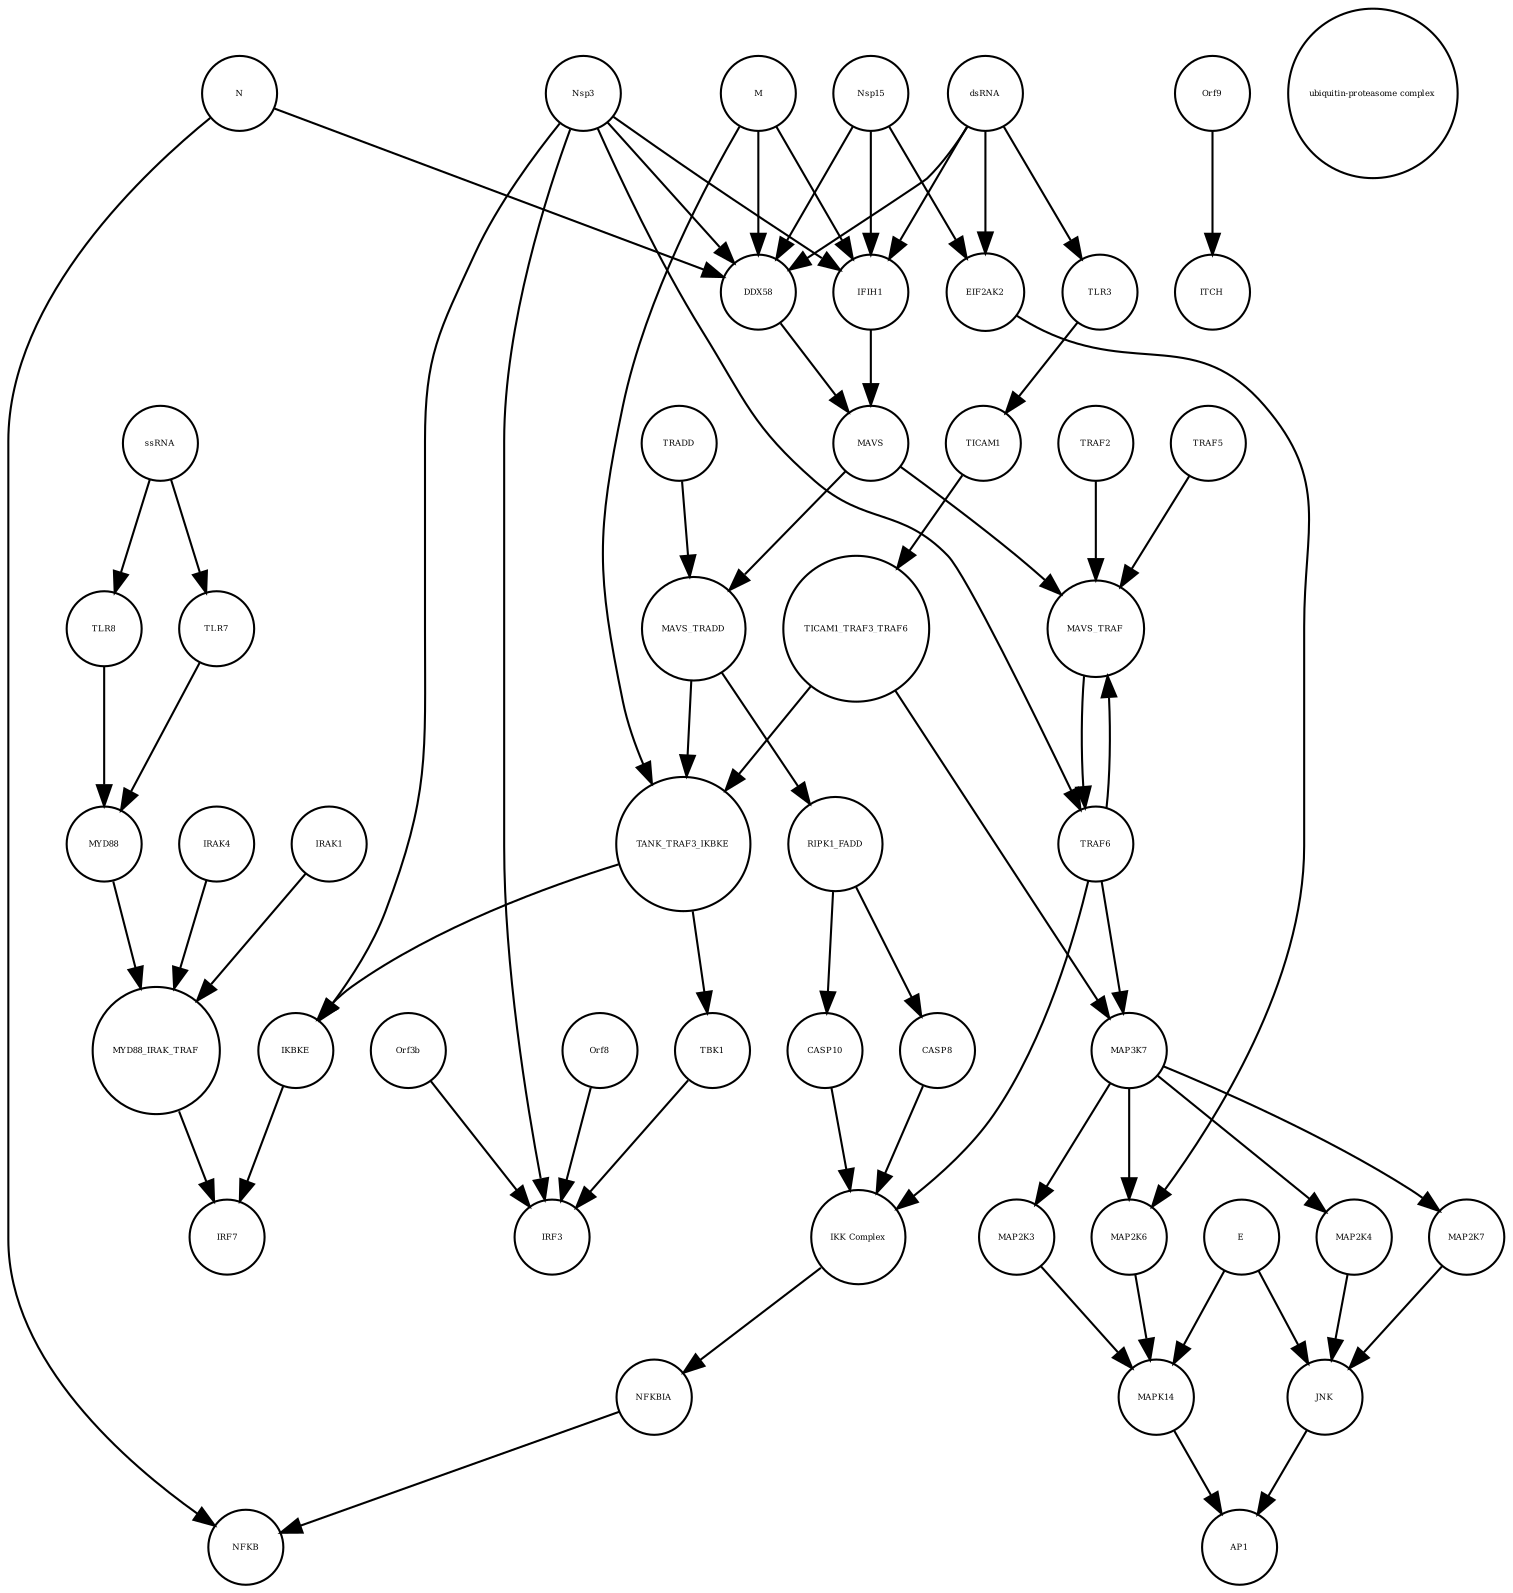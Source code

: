 strict digraph  {
ssRNA [annotation="", bipartite=0, cls="nucleic acid feature", fontsize=4, label=ssRNA, shape=circle];
TLR7 [annotation=urn_miriam_hgnc_15631, bipartite=0, cls=macromolecule, fontsize=4, label=TLR7, shape=circle];
TLR8 [annotation=urn_miriam_hgnc_15632, bipartite=0, cls=macromolecule, fontsize=4, label=TLR8, shape=circle];
MYD88 [annotation=urn_miriam_hgnc_7562, bipartite=0, cls=macromolecule, fontsize=4, label=MYD88, shape=circle];
TANK_TRAF3_IKBKE [annotation="", bipartite=0, cls=complex, fontsize=4, label=TANK_TRAF3_IKBKE, shape=circle];
TBK1 [annotation=urn_miriam_hgnc_11584, bipartite=0, cls=macromolecule, fontsize=4, label=TBK1, shape=circle];
NFKBIA [annotation=urn_miriam_hgnc_7797, bipartite=0, cls=macromolecule, fontsize=4, label=NFKBIA, shape=circle];
NFKB [annotation="", bipartite=0, cls=complex, fontsize=4, label=NFKB, shape=circle];
Nsp3 [annotation=urn_miriam_ncbiprotein_1802476807, bipartite=0, cls=macromolecule, fontsize=4, label=Nsp3, shape=circle];
IKBKE [annotation=urn_miriam_hgnc_14552, bipartite=0, cls=macromolecule, fontsize=4, label=IKBKE, shape=circle];
DDX58 [annotation=urn_miriam_hgnc_19102, bipartite=0, cls=macromolecule, fontsize=4, label=DDX58, shape=circle];
IFIH1 [annotation=urn_miriam_hgnc_18873, bipartite=0, cls=macromolecule, fontsize=4, label=IFIH1, shape=circle];
M [annotation=urn_miriam_ncbiprotein_1796318601, bipartite=0, cls=macromolecule, fontsize=4, label=M, shape=circle];
Orf8 [annotation=urn_miriam_ncbiprotein_1796318604, bipartite=0, cls=macromolecule, fontsize=4, label=Orf8, shape=circle];
IRF3 [annotation=urn_miriam_hgnc_6118, bipartite=0, cls="macromolecule multimer", fontsize=4, label=IRF3, shape=circle];
Orf3b [annotation=urn_miriam_uniprot_P59633, bipartite=0, cls=macromolecule, fontsize=4, label=Orf3b, shape=circle];
TRAF6 [annotation=urn_miriam_hgnc_12036, bipartite=0, cls=macromolecule, fontsize=4, label=TRAF6, shape=circle];
MAP3K7 [annotation=urn_miriam_hgnc_6859, bipartite=0, cls=macromolecule, fontsize=4, label=MAP3K7, shape=circle];
MAP2K6 [annotation=urn_miriam_hgnc_6846, bipartite=0, cls=macromolecule, fontsize=4, label=MAP2K6, shape=circle];
MAP2K3 [annotation=urn_miriam_hgnc_6843, bipartite=0, cls=macromolecule, fontsize=4, label=MAP2K3, shape=circle];
MAP2K4 [annotation=urn_miriam_hgnc_6844, bipartite=0, cls=macromolecule, fontsize=4, label=MAP2K4, shape=circle];
MAP2K7 [annotation=urn_miriam_hgnc_6847, bipartite=0, cls=macromolecule, fontsize=4, label=MAP2K7, shape=circle];
MAPK14 [annotation=urn_miriam_hgnc_6876, bipartite=0, cls=macromolecule, fontsize=4, label=MAPK14, shape=circle];
AP1 [annotation="", bipartite=0, cls=complex, fontsize=4, label=AP1, shape=circle];
JNK [annotation="", bipartite=0, cls=complex, fontsize=4, label=JNK, shape=circle];
E [annotation=urn_miriam_ncbiprotein_1796318600, bipartite=0, cls=macromolecule, fontsize=4, label=E, shape=circle];
N [annotation=urn_miriam_ncbiprotein_1798174255, bipartite=0, cls=macromolecule, fontsize=4, label=N, shape=circle];
MAVS_TRADD [annotation="", bipartite=0, cls=complex, fontsize=4, label=MAVS_TRADD, shape=circle];
TICAM1_TRAF3_TRAF6 [annotation="", bipartite=0, cls=complex, fontsize=4, label=TICAM1_TRAF3_TRAF6, shape=circle];
RIPK1_FADD [annotation="", bipartite=0, cls=complex, fontsize=4, label=RIPK1_FADD, shape=circle];
TICAM1 [annotation=urn_miriam_hgnc_18348, bipartite=0, cls=macromolecule, fontsize=4, label=TICAM1, shape=circle];
dsRNA [annotation="", bipartite=0, cls="nucleic acid feature", fontsize=4, label=dsRNA, shape=circle];
EIF2AK2 [annotation=urn_miriam_hgnc_9437, bipartite=0, cls=macromolecule, fontsize=4, label=EIF2AK2, shape=circle];
Orf9 [annotation=urn_miriam_uniprot_P59636, bipartite=0, cls=macromolecule, fontsize=4, label=Orf9, shape=circle];
ITCH [annotation=urn_miriam_hgnc_13890, bipartite=0, cls=macromolecule, fontsize=4, label=ITCH, shape=circle];
Nsp15 [annotation=urn_miriam_ncbiprotein_1802476818, bipartite=0, cls=macromolecule, fontsize=4, label=Nsp15, shape=circle];
CASP8 [annotation=urn_miriam_hgnc_1509, bipartite=0, cls=macromolecule, fontsize=4, label=CASP8, shape=circle];
TRAF2 [annotation=urn_miriam_hgnc_12032, bipartite=0, cls=macromolecule, fontsize=4, label=TRAF2, shape=circle];
MYD88_IRAK_TRAF [annotation="", bipartite=0, cls=complex, fontsize=4, label=MYD88_IRAK_TRAF, shape=circle];
CASP10 [annotation=urn_miriam_hgnc_1500, bipartite=0, cls=macromolecule, fontsize=4, label=CASP10, shape=circle];
"IKK Complex" [annotation="", bipartite=0, cls=complex, fontsize=4, label="IKK Complex", shape=circle];
TRAF5 [annotation=urn_miriam_hgnc_12035, bipartite=0, cls=macromolecule, fontsize=4, label=TRAF5, shape=circle];
IRAK1 [annotation=urn_miriam_hgnc_6112, bipartite=0, cls=macromolecule, fontsize=4, label=IRAK1, shape=circle];
"ubiquitin-proteasome complex" [annotation="", bipartite=0, cls=complex, fontsize=4, label="ubiquitin-proteasome complex", shape=circle];
MAVS_TRAF [annotation="", bipartite=0, cls=complex, fontsize=4, label=MAVS_TRAF, shape=circle];
IRAK4 [annotation=urn_miriam_hgnc_17967, bipartite=0, cls=macromolecule, fontsize=4, label=IRAK4, shape=circle];
TLR3 [annotation=urn_miriam_hgnc_11849, bipartite=0, cls="macromolecule multimer", fontsize=4, label=TLR3, shape=circle];
IRF7 [annotation=urn_miriam_hgnc_6122, bipartite=0, cls="macromolecule multimer", fontsize=4, label=IRF7, shape=circle];
MAVS [annotation=urn_miriam_hgnc_29233, bipartite=0, cls=macromolecule, fontsize=4, label=MAVS, shape=circle];
TRADD [annotation=urn_miriam_hgnc_12030, bipartite=0, cls=macromolecule, fontsize=4, label=TRADD, shape=circle];
ssRNA -> TLR7  [annotation="", interaction_type=stimulation];
ssRNA -> TLR8  [annotation="", interaction_type=stimulation];
TLR7 -> MYD88  [annotation="", interaction_type=stimulation];
TLR8 -> MYD88  [annotation="", interaction_type=stimulation];
MYD88 -> MYD88_IRAK_TRAF  [annotation="", interaction_type=production];
TANK_TRAF3_IKBKE -> TBK1  [annotation="", interaction_type=production];
TANK_TRAF3_IKBKE -> IKBKE  [annotation="", interaction_type=production];
TBK1 -> IRF3  [annotation=urn_miriam_pubmed_17761676, interaction_type=catalysis];
NFKBIA -> NFKB  [annotation="", interaction_type=inhibition];
Nsp3 -> IKBKE  [annotation="", interaction_type=inhibition];
Nsp3 -> DDX58  [annotation="", interaction_type=inhibition];
Nsp3 -> IFIH1  [annotation="", interaction_type=inhibition];
Nsp3 -> TRAF6  [annotation="", interaction_type=inhibition];
Nsp3 -> IRF3  [annotation=urn_miriam_pubmed_17761676, interaction_type=inhibition];
IKBKE -> IRF7  [annotation=urn_miriam_pubmed_20303872, interaction_type=catalysis];
DDX58 -> MAVS  [annotation=urn_miriam_pubmed_25581309, interaction_type=catalysis];
IFIH1 -> MAVS  [annotation=urn_miriam_pubmed_25581309, interaction_type=catalysis];
M -> DDX58  [annotation="", interaction_type=inhibition];
M -> IFIH1  [annotation="", interaction_type=inhibition];
M -> TANK_TRAF3_IKBKE  [annotation="", interaction_type=inhibition];
Orf8 -> IRF3  [annotation="", interaction_type=inhibition];
Orf3b -> IRF3  [annotation="", interaction_type=inhibition];
TRAF6 -> MAP3K7  [annotation="", interaction_type=stimulation];
TRAF6 -> MAVS_TRAF  [annotation="", interaction_type=production];
TRAF6 -> "IKK Complex"  [annotation="", interaction_type=production];
MAP3K7 -> MAP2K6  [annotation="", interaction_type=stimulation];
MAP3K7 -> MAP2K3  [annotation="", interaction_type=stimulation];
MAP3K7 -> MAP2K4  [annotation="", interaction_type=stimulation];
MAP3K7 -> MAP2K7  [annotation="", interaction_type=stimulation];
MAP2K6 -> MAPK14  [annotation="", interaction_type=stimulation];
MAP2K3 -> MAPK14  [annotation="", interaction_type=stimulation];
MAP2K4 -> JNK  [annotation="", interaction_type=stimulation];
MAP2K7 -> JNK  [annotation="", interaction_type=stimulation];
MAPK14 -> AP1  [annotation="", interaction_type=stimulation];
JNK -> AP1  [annotation="", interaction_type=stimulation];
E -> MAPK14  [annotation="", interaction_type=stimulation];
E -> JNK  [annotation="", interaction_type=stimulation];
N -> NFKB  [annotation="", interaction_type=stimulation];
N -> DDX58  [annotation="urn_miriam_pubmed_25581309|urn_miriam_pubmed_28148787", interaction_type=inhibition];
MAVS_TRADD -> TANK_TRAF3_IKBKE  [annotation="", interaction_type=stimulation];
MAVS_TRADD -> RIPK1_FADD  [annotation="", interaction_type=stimulation];
TICAM1_TRAF3_TRAF6 -> TANK_TRAF3_IKBKE  [annotation="", interaction_type=stimulation];
TICAM1_TRAF3_TRAF6 -> MAP3K7  [annotation="", interaction_type=stimulation];
RIPK1_FADD -> CASP8  [annotation="", interaction_type=production];
RIPK1_FADD -> CASP10  [annotation="", interaction_type=production];
TICAM1 -> TICAM1_TRAF3_TRAF6  [annotation="", interaction_type=stimulation];
dsRNA -> EIF2AK2  [annotation="", interaction_type=stimulation];
dsRNA -> TLR3  [annotation="", interaction_type=production];
dsRNA -> IFIH1  [annotation="", interaction_type=production];
dsRNA -> DDX58  [annotation="", interaction_type=production];
EIF2AK2 -> MAP2K6  [annotation="", interaction_type=stimulation];
Orf9 -> ITCH  [annotation="", interaction_type=stimulation];
Nsp15 -> IFIH1  [annotation="", interaction_type=inhibition];
Nsp15 -> EIF2AK2  [annotation="", interaction_type=inhibition];
Nsp15 -> DDX58  [annotation=urn_miriam_pubmed_20303872, interaction_type=inhibition];
CASP8 -> "IKK Complex"  [annotation="", interaction_type=production];
TRAF2 -> MAVS_TRAF  [annotation="", interaction_type=production];
MYD88_IRAK_TRAF -> IRF7  [annotation=urn_miriam_pubmed_20303872, interaction_type=catalysis];
CASP10 -> "IKK Complex"  [annotation="", interaction_type=production];
"IKK Complex" -> NFKBIA  [annotation=urn_miriam_pubmed_19366914, interaction_type=catalysis];
TRAF5 -> MAVS_TRAF  [annotation="", interaction_type=production];
IRAK1 -> MYD88_IRAK_TRAF  [annotation="", interaction_type=production];
MAVS_TRAF -> TRAF6  [annotation=urn_miriam_pubmed_19366914, interaction_type=catalysis];
IRAK4 -> MYD88_IRAK_TRAF  [annotation="", interaction_type=production];
TLR3 -> TICAM1  [annotation="", interaction_type=production];
MAVS -> MAVS_TRADD  [annotation="", interaction_type=production];
MAVS -> MAVS_TRAF  [annotation="", interaction_type=production];
TRADD -> MAVS_TRADD  [annotation="", interaction_type=production];
}
